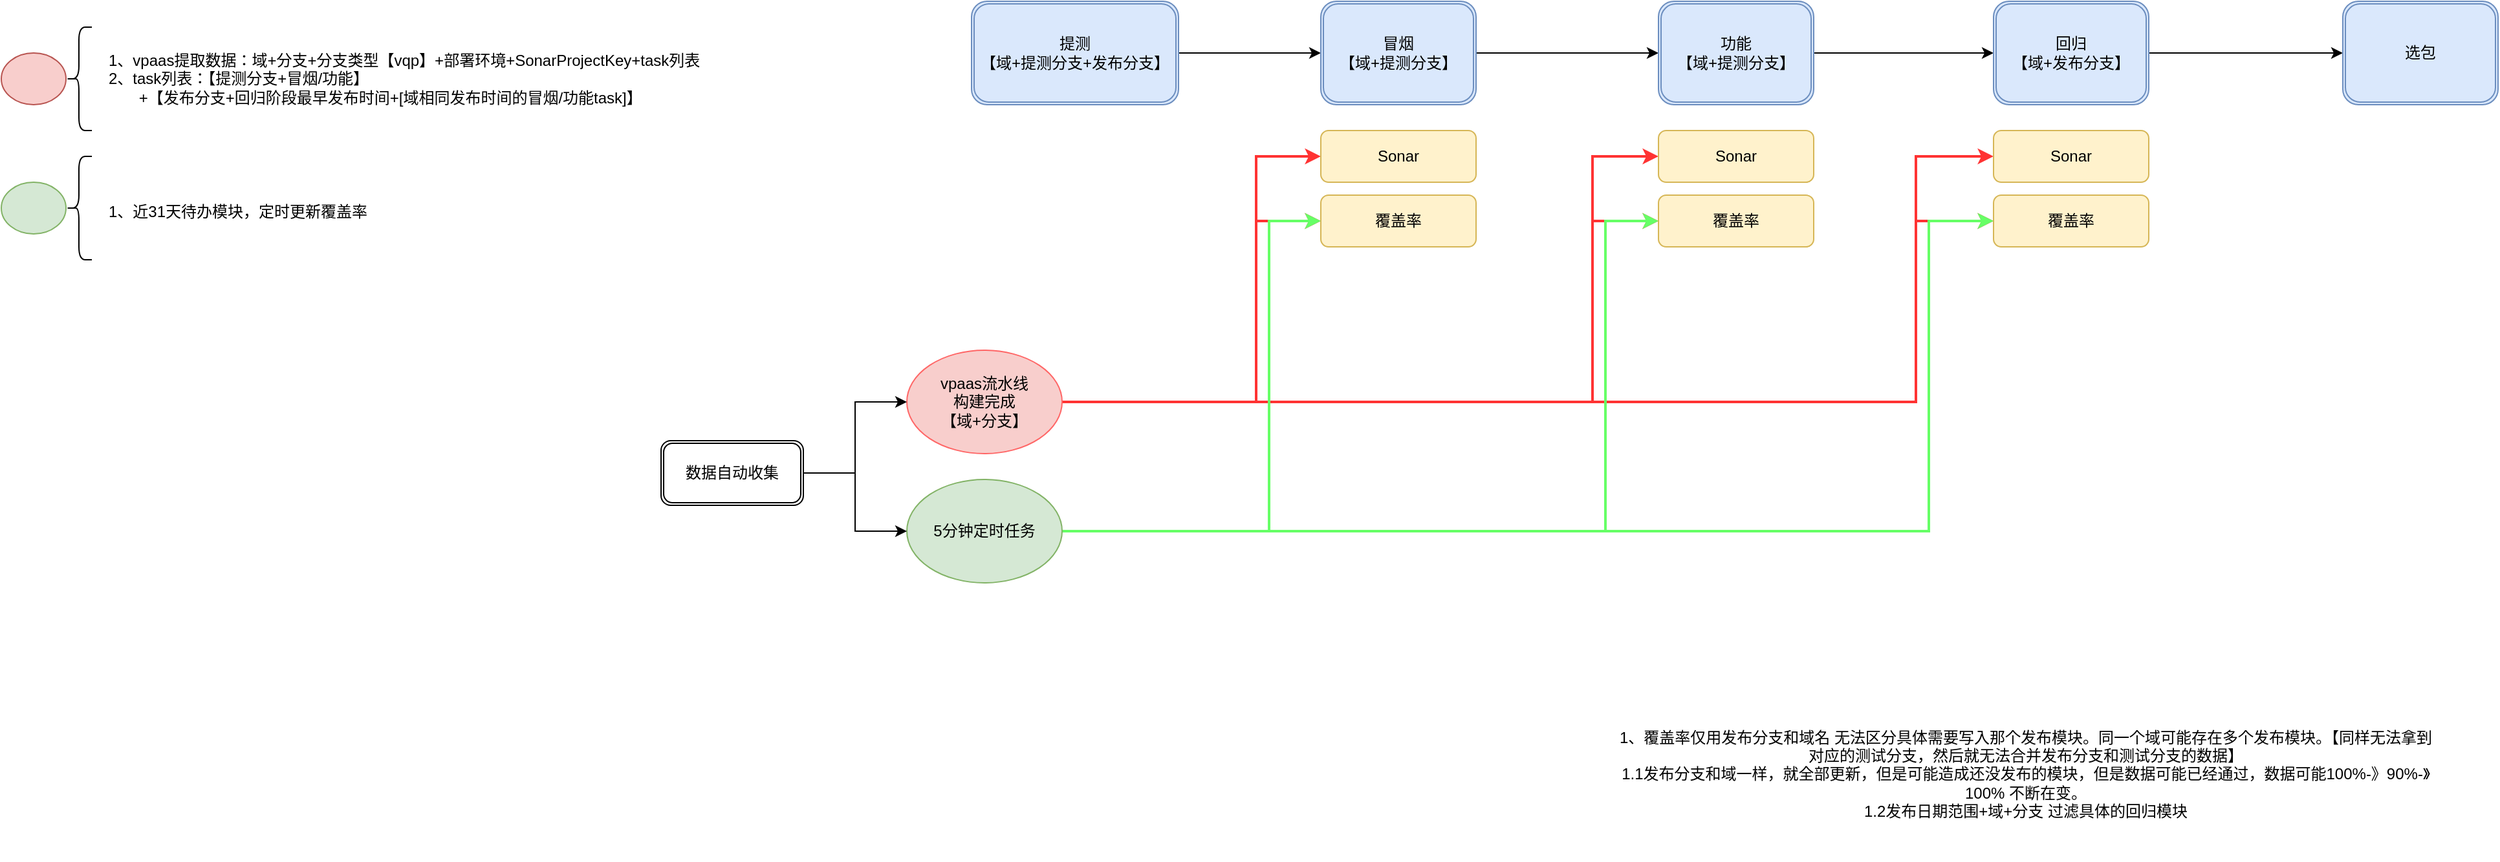 <mxfile version="24.7.1" type="github">
  <diagram name="第 1 页" id="VxHALeBs2BCOJVHT1nt_">
    <mxGraphModel dx="3088" dy="764" grid="1" gridSize="10" guides="1" tooltips="1" connect="1" arrows="1" fold="1" page="1" pageScale="1" pageWidth="1654" pageHeight="1169" math="0" shadow="0">
      <root>
        <mxCell id="0" />
        <mxCell id="1" parent="0" />
        <mxCell id="tMMxIuNE6PGJ_qNbsWa4-6" style="edgeStyle=orthogonalEdgeStyle;rounded=0;orthogonalLoop=1;jettySize=auto;html=1;exitX=1;exitY=0.5;exitDx=0;exitDy=0;entryX=0;entryY=0.5;entryDx=0;entryDy=0;" parent="1" source="tMMxIuNE6PGJ_qNbsWa4-1" target="tMMxIuNE6PGJ_qNbsWa4-2" edge="1">
          <mxGeometry relative="1" as="geometry" />
        </mxCell>
        <mxCell id="tMMxIuNE6PGJ_qNbsWa4-1" value="提测&lt;div&gt;【域+提测分支+发布分支】&lt;/div&gt;" style="shape=ext;double=1;rounded=1;whiteSpace=wrap;html=1;fillColor=#dae8fc;strokeColor=#6c8ebf;" parent="1" vertex="1">
          <mxGeometry x="-490" y="70" width="160" height="80" as="geometry" />
        </mxCell>
        <mxCell id="tMMxIuNE6PGJ_qNbsWa4-7" style="edgeStyle=orthogonalEdgeStyle;rounded=0;orthogonalLoop=1;jettySize=auto;html=1;exitX=1;exitY=0.5;exitDx=0;exitDy=0;entryX=0;entryY=0.5;entryDx=0;entryDy=0;" parent="1" source="tMMxIuNE6PGJ_qNbsWa4-2" target="tMMxIuNE6PGJ_qNbsWa4-3" edge="1">
          <mxGeometry relative="1" as="geometry" />
        </mxCell>
        <mxCell id="tMMxIuNE6PGJ_qNbsWa4-2" value="冒烟&lt;div&gt;【域+提测分支】&lt;/div&gt;" style="shape=ext;double=1;rounded=1;whiteSpace=wrap;html=1;fillColor=#dae8fc;strokeColor=#6c8ebf;" parent="1" vertex="1">
          <mxGeometry x="-220" y="70" width="120" height="80" as="geometry" />
        </mxCell>
        <mxCell id="tMMxIuNE6PGJ_qNbsWa4-8" style="edgeStyle=orthogonalEdgeStyle;rounded=0;orthogonalLoop=1;jettySize=auto;html=1;exitX=1;exitY=0.5;exitDx=0;exitDy=0;entryX=0;entryY=0.5;entryDx=0;entryDy=0;" parent="1" source="tMMxIuNE6PGJ_qNbsWa4-3" target="tMMxIuNE6PGJ_qNbsWa4-4" edge="1">
          <mxGeometry relative="1" as="geometry" />
        </mxCell>
        <mxCell id="tMMxIuNE6PGJ_qNbsWa4-3" value="功能&lt;div&gt;【域+提测分支】&lt;/div&gt;" style="shape=ext;double=1;rounded=1;whiteSpace=wrap;html=1;fillColor=#dae8fc;strokeColor=#6c8ebf;" parent="1" vertex="1">
          <mxGeometry x="41" y="70" width="120" height="80" as="geometry" />
        </mxCell>
        <mxCell id="tMMxIuNE6PGJ_qNbsWa4-9" style="edgeStyle=orthogonalEdgeStyle;rounded=0;orthogonalLoop=1;jettySize=auto;html=1;exitX=1;exitY=0.5;exitDx=0;exitDy=0;entryX=0;entryY=0.5;entryDx=0;entryDy=0;" parent="1" source="tMMxIuNE6PGJ_qNbsWa4-4" target="tMMxIuNE6PGJ_qNbsWa4-5" edge="1">
          <mxGeometry relative="1" as="geometry" />
        </mxCell>
        <mxCell id="tMMxIuNE6PGJ_qNbsWa4-4" value="回归&lt;div&gt;【域+发布分支】&lt;/div&gt;" style="shape=ext;double=1;rounded=1;whiteSpace=wrap;html=1;fillColor=#dae8fc;strokeColor=#6c8ebf;" parent="1" vertex="1">
          <mxGeometry x="300" y="70" width="120" height="80" as="geometry" />
        </mxCell>
        <mxCell id="tMMxIuNE6PGJ_qNbsWa4-5" value="选包" style="shape=ext;double=1;rounded=1;whiteSpace=wrap;html=1;fillColor=#dae8fc;strokeColor=#6c8ebf;" parent="1" vertex="1">
          <mxGeometry x="570" y="70" width="120" height="80" as="geometry" />
        </mxCell>
        <mxCell id="cPDUq427SXMiCiDInlh4-6" style="edgeStyle=orthogonalEdgeStyle;rounded=0;orthogonalLoop=1;jettySize=auto;html=1;entryX=0;entryY=0.5;entryDx=0;entryDy=0;strokeColor=#FF3333;strokeWidth=2;" edge="1" parent="1" source="tMMxIuNE6PGJ_qNbsWa4-11" target="tMMxIuNE6PGJ_qNbsWa4-25">
          <mxGeometry relative="1" as="geometry">
            <Array as="points">
              <mxPoint x="-270" y="380" />
              <mxPoint x="-270" y="190" />
            </Array>
          </mxGeometry>
        </mxCell>
        <mxCell id="cPDUq427SXMiCiDInlh4-8" style="edgeStyle=orthogonalEdgeStyle;rounded=0;orthogonalLoop=1;jettySize=auto;html=1;entryX=0;entryY=0.5;entryDx=0;entryDy=0;strokeColor=#FF3333;strokeWidth=2;" edge="1" parent="1" source="tMMxIuNE6PGJ_qNbsWa4-11" target="tMMxIuNE6PGJ_qNbsWa4-24">
          <mxGeometry relative="1" as="geometry">
            <Array as="points">
              <mxPoint x="-270" y="380" />
              <mxPoint x="-270" y="240" />
            </Array>
          </mxGeometry>
        </mxCell>
        <mxCell id="cPDUq427SXMiCiDInlh4-9" style="edgeStyle=orthogonalEdgeStyle;rounded=0;orthogonalLoop=1;jettySize=auto;html=1;entryX=0;entryY=0.5;entryDx=0;entryDy=0;strokeWidth=2;strokeColor=#FF3333;" edge="1" parent="1" source="tMMxIuNE6PGJ_qNbsWa4-11" target="cPDUq427SXMiCiDInlh4-2">
          <mxGeometry relative="1" as="geometry">
            <mxPoint x="-40" y="350" as="targetPoint" />
            <Array as="points">
              <mxPoint x="-10" y="380" />
              <mxPoint x="-10" y="190" />
            </Array>
          </mxGeometry>
        </mxCell>
        <mxCell id="cPDUq427SXMiCiDInlh4-10" style="edgeStyle=orthogonalEdgeStyle;rounded=0;orthogonalLoop=1;jettySize=auto;html=1;entryX=0;entryY=0.5;entryDx=0;entryDy=0;strokeWidth=2;strokeColor=#FF3333;" edge="1" parent="1" source="tMMxIuNE6PGJ_qNbsWa4-11" target="cPDUq427SXMiCiDInlh4-1">
          <mxGeometry relative="1" as="geometry">
            <Array as="points">
              <mxPoint x="-10" y="380" />
              <mxPoint x="-10" y="240" />
            </Array>
          </mxGeometry>
        </mxCell>
        <mxCell id="cPDUq427SXMiCiDInlh4-11" style="edgeStyle=orthogonalEdgeStyle;rounded=0;orthogonalLoop=1;jettySize=auto;html=1;entryX=0;entryY=0.5;entryDx=0;entryDy=0;strokeColor=#FF3333;strokeWidth=2;" edge="1" parent="1" source="tMMxIuNE6PGJ_qNbsWa4-11" target="cPDUq427SXMiCiDInlh4-4">
          <mxGeometry relative="1" as="geometry">
            <Array as="points">
              <mxPoint x="240" y="380" />
              <mxPoint x="240" y="190" />
            </Array>
          </mxGeometry>
        </mxCell>
        <mxCell id="cPDUq427SXMiCiDInlh4-12" style="edgeStyle=orthogonalEdgeStyle;rounded=0;orthogonalLoop=1;jettySize=auto;html=1;entryX=0;entryY=0.5;entryDx=0;entryDy=0;strokeColor=#FF3333;strokeWidth=2;" edge="1" parent="1" source="tMMxIuNE6PGJ_qNbsWa4-11" target="cPDUq427SXMiCiDInlh4-3">
          <mxGeometry relative="1" as="geometry">
            <Array as="points">
              <mxPoint x="240" y="380" />
              <mxPoint x="240" y="240" />
            </Array>
          </mxGeometry>
        </mxCell>
        <mxCell id="tMMxIuNE6PGJ_qNbsWa4-11" value="vpaas流水线&lt;div&gt;构建完成&lt;/div&gt;&lt;div&gt;【域+分支】&lt;/div&gt;" style="ellipse;whiteSpace=wrap;html=1;fillColor=#f8cecc;strokeColor=#FF6666;" parent="1" vertex="1">
          <mxGeometry x="-540" y="340" width="120" height="80" as="geometry" />
        </mxCell>
        <mxCell id="tMMxIuNE6PGJ_qNbsWa4-24" value="覆盖率" style="rounded=1;whiteSpace=wrap;html=1;fillColor=#fff2cc;strokeColor=#d6b656;" parent="1" vertex="1">
          <mxGeometry x="-220" y="220" width="120" height="40" as="geometry" />
        </mxCell>
        <mxCell id="tMMxIuNE6PGJ_qNbsWa4-25" value="Sonar" style="rounded=1;whiteSpace=wrap;html=1;fillColor=#fff2cc;strokeColor=#d6b656;" parent="1" vertex="1">
          <mxGeometry x="-220" y="170" width="120" height="40" as="geometry" />
        </mxCell>
        <mxCell id="tMMxIuNE6PGJ_qNbsWa4-34" value="1、覆盖率仅用发布分支和域名 无法区分具体需要写入那个发布模块。同一个域可能存在多个发布模块。【同样无法拿到对应的测试分支，然后就无法合并发布分支和测试分支的数据】&lt;div&gt;1.1发布分支和域一样，就全部更新，但是可能造成还没发布的模块，但是数据可能已经通过，数据可能100%-》90%-》100% 不断在变。&lt;/div&gt;&lt;div&gt;1.2发布日期范围+域+分支 过滤具体的回归模块&lt;/div&gt;" style="text;html=1;align=center;verticalAlign=middle;whiteSpace=wrap;rounded=0;" parent="1" vertex="1">
          <mxGeometry x="10" y="600" width="630" height="135" as="geometry" />
        </mxCell>
        <mxCell id="cPDUq427SXMiCiDInlh4-1" value="覆盖率" style="rounded=1;whiteSpace=wrap;html=1;fillColor=#fff2cc;strokeColor=#d6b656;" vertex="1" parent="1">
          <mxGeometry x="41" y="220" width="120" height="40" as="geometry" />
        </mxCell>
        <mxCell id="cPDUq427SXMiCiDInlh4-2" value="Sonar" style="rounded=1;whiteSpace=wrap;html=1;fillColor=#fff2cc;strokeColor=#d6b656;" vertex="1" parent="1">
          <mxGeometry x="41" y="170" width="120" height="40" as="geometry" />
        </mxCell>
        <mxCell id="cPDUq427SXMiCiDInlh4-3" value="覆盖率" style="rounded=1;whiteSpace=wrap;html=1;fillColor=#fff2cc;strokeColor=#d6b656;" vertex="1" parent="1">
          <mxGeometry x="300" y="220" width="120" height="40" as="geometry" />
        </mxCell>
        <mxCell id="cPDUq427SXMiCiDInlh4-4" value="Sonar" style="rounded=1;whiteSpace=wrap;html=1;fillColor=#fff2cc;strokeColor=#d6b656;" vertex="1" parent="1">
          <mxGeometry x="300" y="170" width="120" height="40" as="geometry" />
        </mxCell>
        <mxCell id="cPDUq427SXMiCiDInlh4-14" style="edgeStyle=orthogonalEdgeStyle;rounded=0;orthogonalLoop=1;jettySize=auto;html=1;entryX=0;entryY=0.5;entryDx=0;entryDy=0;strokeWidth=2;strokeColor=#66FF66;" edge="1" parent="1" source="cPDUq427SXMiCiDInlh4-13" target="tMMxIuNE6PGJ_qNbsWa4-24">
          <mxGeometry relative="1" as="geometry">
            <Array as="points">
              <mxPoint x="-260" y="480" />
              <mxPoint x="-260" y="240" />
            </Array>
          </mxGeometry>
        </mxCell>
        <mxCell id="cPDUq427SXMiCiDInlh4-15" style="edgeStyle=orthogonalEdgeStyle;rounded=0;orthogonalLoop=1;jettySize=auto;html=1;entryX=0;entryY=0.5;entryDx=0;entryDy=0;strokeWidth=2;strokeColor=#66FF66;" edge="1" parent="1" source="cPDUq427SXMiCiDInlh4-13" target="cPDUq427SXMiCiDInlh4-1">
          <mxGeometry relative="1" as="geometry">
            <Array as="points">
              <mxPoint y="480" />
              <mxPoint y="240" />
            </Array>
          </mxGeometry>
        </mxCell>
        <mxCell id="cPDUq427SXMiCiDInlh4-16" style="edgeStyle=orthogonalEdgeStyle;rounded=0;orthogonalLoop=1;jettySize=auto;html=1;entryX=0;entryY=0.5;entryDx=0;entryDy=0;strokeColor=#66FF66;strokeWidth=2;" edge="1" parent="1" source="cPDUq427SXMiCiDInlh4-13" target="cPDUq427SXMiCiDInlh4-3">
          <mxGeometry relative="1" as="geometry">
            <Array as="points">
              <mxPoint x="250" y="480" />
              <mxPoint x="250" y="240" />
            </Array>
          </mxGeometry>
        </mxCell>
        <mxCell id="cPDUq427SXMiCiDInlh4-13" value="5分钟定时任务" style="ellipse;whiteSpace=wrap;html=1;fillColor=#d5e8d4;strokeColor=#82b366;" vertex="1" parent="1">
          <mxGeometry x="-540" y="440" width="120" height="80" as="geometry" />
        </mxCell>
        <mxCell id="cPDUq427SXMiCiDInlh4-18" style="edgeStyle=orthogonalEdgeStyle;rounded=0;orthogonalLoop=1;jettySize=auto;html=1;entryX=0;entryY=0.5;entryDx=0;entryDy=0;" edge="1" parent="1" source="cPDUq427SXMiCiDInlh4-17" target="tMMxIuNE6PGJ_qNbsWa4-11">
          <mxGeometry relative="1" as="geometry" />
        </mxCell>
        <mxCell id="cPDUq427SXMiCiDInlh4-19" style="edgeStyle=orthogonalEdgeStyle;rounded=0;orthogonalLoop=1;jettySize=auto;html=1;entryX=0;entryY=0.5;entryDx=0;entryDy=0;" edge="1" parent="1" source="cPDUq427SXMiCiDInlh4-17" target="cPDUq427SXMiCiDInlh4-13">
          <mxGeometry relative="1" as="geometry" />
        </mxCell>
        <mxCell id="cPDUq427SXMiCiDInlh4-17" value="数据自动收集" style="shape=ext;double=1;rounded=1;whiteSpace=wrap;html=1;" vertex="1" parent="1">
          <mxGeometry x="-730" y="410" width="110" height="50" as="geometry" />
        </mxCell>
        <mxCell id="cPDUq427SXMiCiDInlh4-20" value="" style="ellipse;whiteSpace=wrap;html=1;fillColor=#f8cecc;strokeColor=#b85450;" vertex="1" parent="1">
          <mxGeometry x="-1240" y="110" width="50" height="40" as="geometry" />
        </mxCell>
        <mxCell id="cPDUq427SXMiCiDInlh4-21" value="" style="shape=curlyBracket;whiteSpace=wrap;html=1;rounded=1;labelPosition=left;verticalLabelPosition=middle;align=right;verticalAlign=middle;" vertex="1" parent="1">
          <mxGeometry x="-1190" y="90" width="20" height="80" as="geometry" />
        </mxCell>
        <mxCell id="cPDUq427SXMiCiDInlh4-22" value="1、vpaas提取数据：域+分支+分支类型【vqp】+部署环境+SonarProjectKey+task列表&lt;div&gt;2、task列表：【提测分支+冒烟/功能】&lt;/div&gt;&lt;div&gt;&amp;nbsp; &amp;nbsp; &amp;nbsp; &amp;nbsp;+【发布分支+回归阶段最早发布时间+[域相同发布时间的冒烟/功能task]】&lt;/div&gt;" style="text;html=1;align=left;verticalAlign=middle;whiteSpace=wrap;rounded=0;" vertex="1" parent="1">
          <mxGeometry x="-1159" y="90" width="479" height="80" as="geometry" />
        </mxCell>
        <mxCell id="cPDUq427SXMiCiDInlh4-23" value="" style="ellipse;whiteSpace=wrap;html=1;fillColor=#d5e8d4;strokeColor=#82b366;" vertex="1" parent="1">
          <mxGeometry x="-1240" y="210" width="50" height="40" as="geometry" />
        </mxCell>
        <mxCell id="cPDUq427SXMiCiDInlh4-24" value="" style="shape=curlyBracket;whiteSpace=wrap;html=1;rounded=1;labelPosition=left;verticalLabelPosition=middle;align=right;verticalAlign=middle;" vertex="1" parent="1">
          <mxGeometry x="-1190" y="190" width="20" height="80" as="geometry" />
        </mxCell>
        <mxCell id="cPDUq427SXMiCiDInlh4-25" value="&lt;br&gt;&lt;div&gt;1、近31天待办模块，定时更新覆盖率&lt;/div&gt;" style="text;html=1;align=left;verticalAlign=middle;whiteSpace=wrap;rounded=0;" vertex="1" parent="1">
          <mxGeometry x="-1159" y="190" width="479" height="70" as="geometry" />
        </mxCell>
      </root>
    </mxGraphModel>
  </diagram>
</mxfile>
